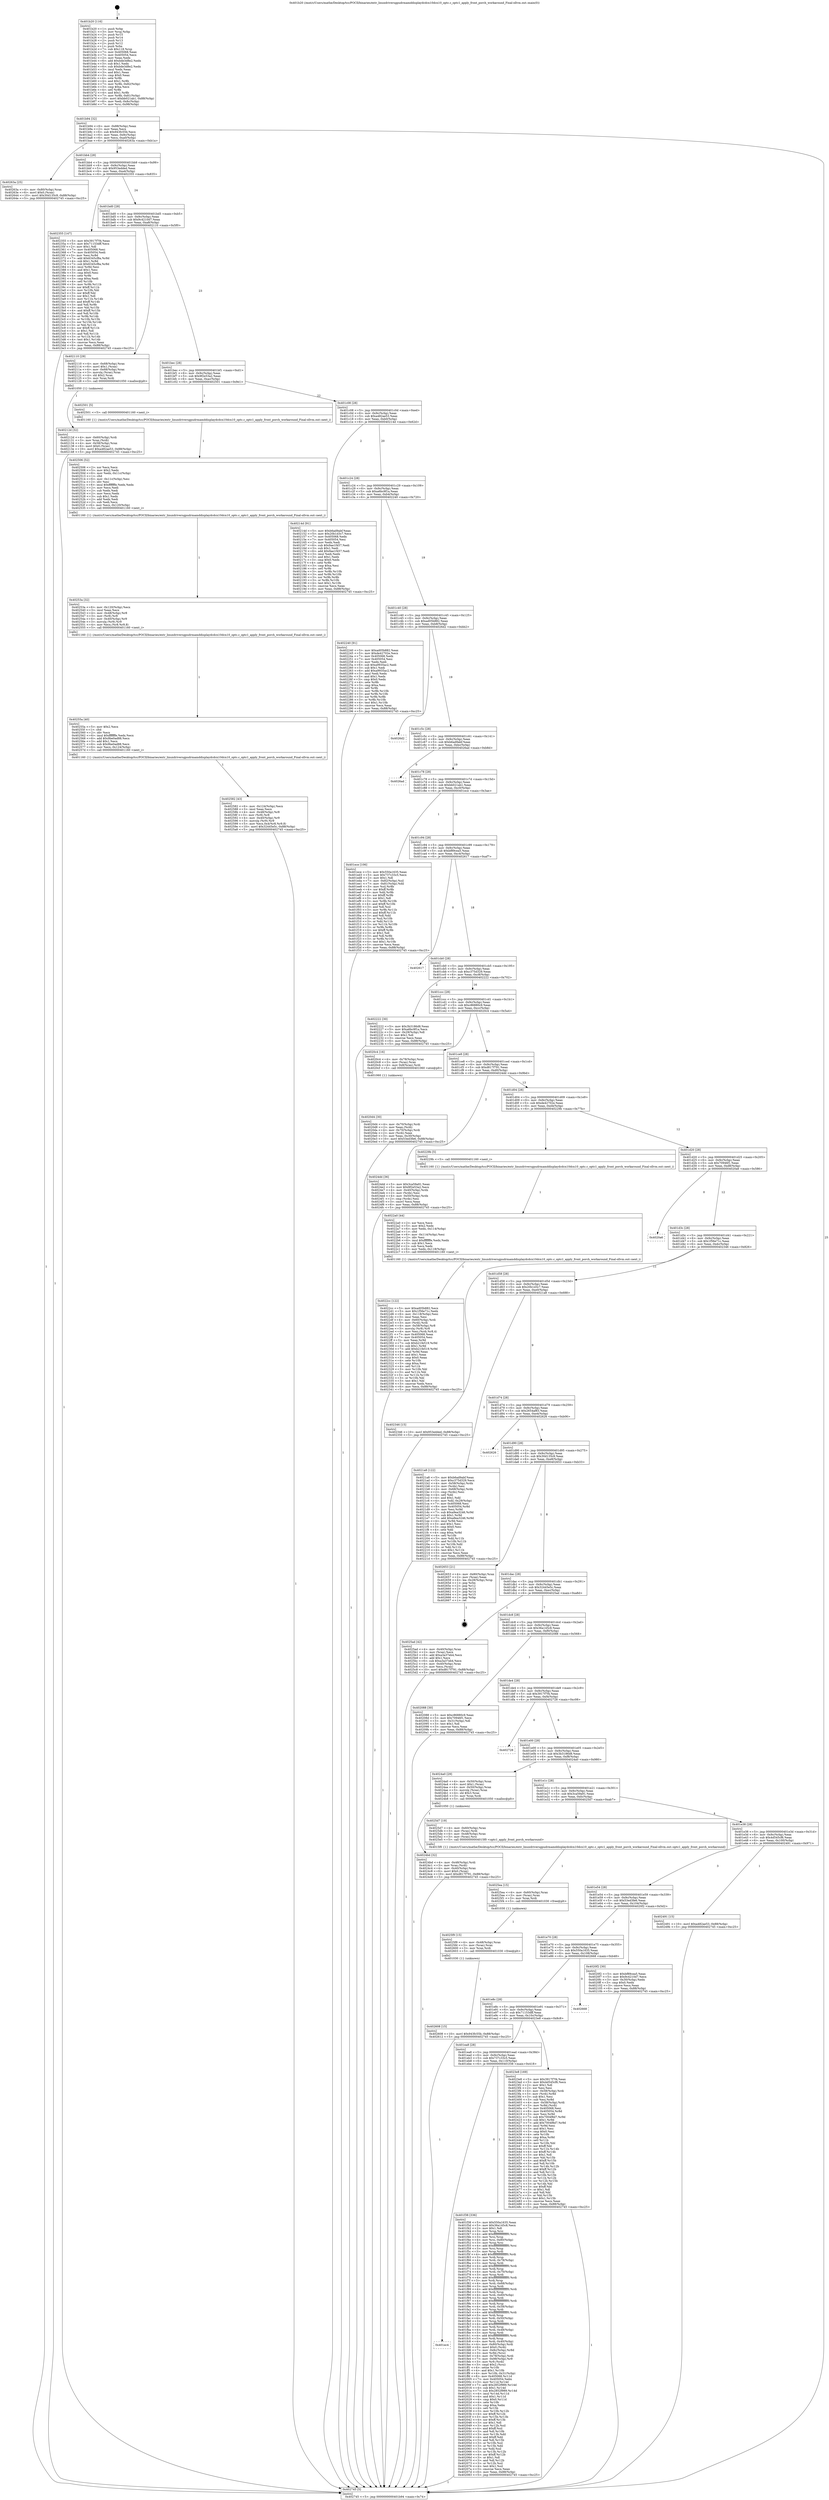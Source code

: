 digraph "0x401b20" {
  label = "0x401b20 (/mnt/c/Users/mathe/Desktop/tcc/POCII/binaries/extr_linuxdriversgpudrmamddisplaydcdcn10dcn10_optc.c_optc1_apply_front_porch_workaround_Final-ollvm.out::main(0))"
  labelloc = "t"
  node[shape=record]

  Entry [label="",width=0.3,height=0.3,shape=circle,fillcolor=black,style=filled]
  "0x401b94" [label="{
     0x401b94 [32]\l
     | [instrs]\l
     &nbsp;&nbsp;0x401b94 \<+6\>: mov -0x88(%rbp),%eax\l
     &nbsp;&nbsp;0x401b9a \<+2\>: mov %eax,%ecx\l
     &nbsp;&nbsp;0x401b9c \<+6\>: sub $0x943fc55b,%ecx\l
     &nbsp;&nbsp;0x401ba2 \<+6\>: mov %eax,-0x9c(%rbp)\l
     &nbsp;&nbsp;0x401ba8 \<+6\>: mov %ecx,-0xa0(%rbp)\l
     &nbsp;&nbsp;0x401bae \<+6\>: je 000000000040263a \<main+0xb1a\>\l
  }"]
  "0x40263a" [label="{
     0x40263a [25]\l
     | [instrs]\l
     &nbsp;&nbsp;0x40263a \<+4\>: mov -0x80(%rbp),%rax\l
     &nbsp;&nbsp;0x40263e \<+6\>: movl $0x0,(%rax)\l
     &nbsp;&nbsp;0x402644 \<+10\>: movl $0x30d135c9,-0x88(%rbp)\l
     &nbsp;&nbsp;0x40264e \<+5\>: jmp 0000000000402745 \<main+0xc25\>\l
  }"]
  "0x401bb4" [label="{
     0x401bb4 [28]\l
     | [instrs]\l
     &nbsp;&nbsp;0x401bb4 \<+5\>: jmp 0000000000401bb9 \<main+0x99\>\l
     &nbsp;&nbsp;0x401bb9 \<+6\>: mov -0x9c(%rbp),%eax\l
     &nbsp;&nbsp;0x401bbf \<+5\>: sub $0x953edded,%eax\l
     &nbsp;&nbsp;0x401bc4 \<+6\>: mov %eax,-0xa4(%rbp)\l
     &nbsp;&nbsp;0x401bca \<+6\>: je 0000000000402355 \<main+0x835\>\l
  }"]
  Exit [label="",width=0.3,height=0.3,shape=circle,fillcolor=black,style=filled,peripheries=2]
  "0x402355" [label="{
     0x402355 [147]\l
     | [instrs]\l
     &nbsp;&nbsp;0x402355 \<+5\>: mov $0x3917f7f4,%eax\l
     &nbsp;&nbsp;0x40235a \<+5\>: mov $0x71153dff,%ecx\l
     &nbsp;&nbsp;0x40235f \<+2\>: mov $0x1,%dl\l
     &nbsp;&nbsp;0x402361 \<+7\>: mov 0x405068,%esi\l
     &nbsp;&nbsp;0x402368 \<+7\>: mov 0x405054,%edi\l
     &nbsp;&nbsp;0x40236f \<+3\>: mov %esi,%r8d\l
     &nbsp;&nbsp;0x402372 \<+7\>: add $0x6345cf8a,%r8d\l
     &nbsp;&nbsp;0x402379 \<+4\>: sub $0x1,%r8d\l
     &nbsp;&nbsp;0x40237d \<+7\>: sub $0x6345cf8a,%r8d\l
     &nbsp;&nbsp;0x402384 \<+4\>: imul %r8d,%esi\l
     &nbsp;&nbsp;0x402388 \<+3\>: and $0x1,%esi\l
     &nbsp;&nbsp;0x40238b \<+3\>: cmp $0x0,%esi\l
     &nbsp;&nbsp;0x40238e \<+4\>: sete %r9b\l
     &nbsp;&nbsp;0x402392 \<+3\>: cmp $0xa,%edi\l
     &nbsp;&nbsp;0x402395 \<+4\>: setl %r10b\l
     &nbsp;&nbsp;0x402399 \<+3\>: mov %r9b,%r11b\l
     &nbsp;&nbsp;0x40239c \<+4\>: xor $0xff,%r11b\l
     &nbsp;&nbsp;0x4023a0 \<+3\>: mov %r10b,%bl\l
     &nbsp;&nbsp;0x4023a3 \<+3\>: xor $0xff,%bl\l
     &nbsp;&nbsp;0x4023a6 \<+3\>: xor $0x1,%dl\l
     &nbsp;&nbsp;0x4023a9 \<+3\>: mov %r11b,%r14b\l
     &nbsp;&nbsp;0x4023ac \<+4\>: and $0xff,%r14b\l
     &nbsp;&nbsp;0x4023b0 \<+3\>: and %dl,%r9b\l
     &nbsp;&nbsp;0x4023b3 \<+3\>: mov %bl,%r15b\l
     &nbsp;&nbsp;0x4023b6 \<+4\>: and $0xff,%r15b\l
     &nbsp;&nbsp;0x4023ba \<+3\>: and %dl,%r10b\l
     &nbsp;&nbsp;0x4023bd \<+3\>: or %r9b,%r14b\l
     &nbsp;&nbsp;0x4023c0 \<+3\>: or %r10b,%r15b\l
     &nbsp;&nbsp;0x4023c3 \<+3\>: xor %r15b,%r14b\l
     &nbsp;&nbsp;0x4023c6 \<+3\>: or %bl,%r11b\l
     &nbsp;&nbsp;0x4023c9 \<+4\>: xor $0xff,%r11b\l
     &nbsp;&nbsp;0x4023cd \<+3\>: or $0x1,%dl\l
     &nbsp;&nbsp;0x4023d0 \<+3\>: and %dl,%r11b\l
     &nbsp;&nbsp;0x4023d3 \<+3\>: or %r11b,%r14b\l
     &nbsp;&nbsp;0x4023d6 \<+4\>: test $0x1,%r14b\l
     &nbsp;&nbsp;0x4023da \<+3\>: cmovne %ecx,%eax\l
     &nbsp;&nbsp;0x4023dd \<+6\>: mov %eax,-0x88(%rbp)\l
     &nbsp;&nbsp;0x4023e3 \<+5\>: jmp 0000000000402745 \<main+0xc25\>\l
  }"]
  "0x401bd0" [label="{
     0x401bd0 [28]\l
     | [instrs]\l
     &nbsp;&nbsp;0x401bd0 \<+5\>: jmp 0000000000401bd5 \<main+0xb5\>\l
     &nbsp;&nbsp;0x401bd5 \<+6\>: mov -0x9c(%rbp),%eax\l
     &nbsp;&nbsp;0x401bdb \<+5\>: sub $0x9c4210d7,%eax\l
     &nbsp;&nbsp;0x401be0 \<+6\>: mov %eax,-0xa8(%rbp)\l
     &nbsp;&nbsp;0x401be6 \<+6\>: je 0000000000402110 \<main+0x5f0\>\l
  }"]
  "0x402608" [label="{
     0x402608 [15]\l
     | [instrs]\l
     &nbsp;&nbsp;0x402608 \<+10\>: movl $0x943fc55b,-0x88(%rbp)\l
     &nbsp;&nbsp;0x402612 \<+5\>: jmp 0000000000402745 \<main+0xc25\>\l
  }"]
  "0x402110" [label="{
     0x402110 [29]\l
     | [instrs]\l
     &nbsp;&nbsp;0x402110 \<+4\>: mov -0x68(%rbp),%rax\l
     &nbsp;&nbsp;0x402114 \<+6\>: movl $0x1,(%rax)\l
     &nbsp;&nbsp;0x40211a \<+4\>: mov -0x68(%rbp),%rax\l
     &nbsp;&nbsp;0x40211e \<+3\>: movslq (%rax),%rax\l
     &nbsp;&nbsp;0x402121 \<+4\>: shl $0x2,%rax\l
     &nbsp;&nbsp;0x402125 \<+3\>: mov %rax,%rdi\l
     &nbsp;&nbsp;0x402128 \<+5\>: call 0000000000401050 \<malloc@plt\>\l
     | [calls]\l
     &nbsp;&nbsp;0x401050 \{1\} (unknown)\l
  }"]
  "0x401bec" [label="{
     0x401bec [28]\l
     | [instrs]\l
     &nbsp;&nbsp;0x401bec \<+5\>: jmp 0000000000401bf1 \<main+0xd1\>\l
     &nbsp;&nbsp;0x401bf1 \<+6\>: mov -0x9c(%rbp),%eax\l
     &nbsp;&nbsp;0x401bf7 \<+5\>: sub $0x9f2e53a2,%eax\l
     &nbsp;&nbsp;0x401bfc \<+6\>: mov %eax,-0xac(%rbp)\l
     &nbsp;&nbsp;0x401c02 \<+6\>: je 0000000000402501 \<main+0x9e1\>\l
  }"]
  "0x4025f9" [label="{
     0x4025f9 [15]\l
     | [instrs]\l
     &nbsp;&nbsp;0x4025f9 \<+4\>: mov -0x48(%rbp),%rax\l
     &nbsp;&nbsp;0x4025fd \<+3\>: mov (%rax),%rax\l
     &nbsp;&nbsp;0x402600 \<+3\>: mov %rax,%rdi\l
     &nbsp;&nbsp;0x402603 \<+5\>: call 0000000000401030 \<free@plt\>\l
     | [calls]\l
     &nbsp;&nbsp;0x401030 \{1\} (unknown)\l
  }"]
  "0x402501" [label="{
     0x402501 [5]\l
     | [instrs]\l
     &nbsp;&nbsp;0x402501 \<+5\>: call 0000000000401160 \<next_i\>\l
     | [calls]\l
     &nbsp;&nbsp;0x401160 \{1\} (/mnt/c/Users/mathe/Desktop/tcc/POCII/binaries/extr_linuxdriversgpudrmamddisplaydcdcn10dcn10_optc.c_optc1_apply_front_porch_workaround_Final-ollvm.out::next_i)\l
  }"]
  "0x401c08" [label="{
     0x401c08 [28]\l
     | [instrs]\l
     &nbsp;&nbsp;0x401c08 \<+5\>: jmp 0000000000401c0d \<main+0xed\>\l
     &nbsp;&nbsp;0x401c0d \<+6\>: mov -0x9c(%rbp),%eax\l
     &nbsp;&nbsp;0x401c13 \<+5\>: sub $0xa482ae53,%eax\l
     &nbsp;&nbsp;0x401c18 \<+6\>: mov %eax,-0xb0(%rbp)\l
     &nbsp;&nbsp;0x401c1e \<+6\>: je 000000000040214d \<main+0x62d\>\l
  }"]
  "0x4025ea" [label="{
     0x4025ea [15]\l
     | [instrs]\l
     &nbsp;&nbsp;0x4025ea \<+4\>: mov -0x60(%rbp),%rax\l
     &nbsp;&nbsp;0x4025ee \<+3\>: mov (%rax),%rax\l
     &nbsp;&nbsp;0x4025f1 \<+3\>: mov %rax,%rdi\l
     &nbsp;&nbsp;0x4025f4 \<+5\>: call 0000000000401030 \<free@plt\>\l
     | [calls]\l
     &nbsp;&nbsp;0x401030 \{1\} (unknown)\l
  }"]
  "0x40214d" [label="{
     0x40214d [91]\l
     | [instrs]\l
     &nbsp;&nbsp;0x40214d \<+5\>: mov $0xb6ad9abf,%eax\l
     &nbsp;&nbsp;0x402152 \<+5\>: mov $0x20b1d3c7,%ecx\l
     &nbsp;&nbsp;0x402157 \<+7\>: mov 0x405068,%edx\l
     &nbsp;&nbsp;0x40215e \<+7\>: mov 0x405054,%esi\l
     &nbsp;&nbsp;0x402165 \<+2\>: mov %edx,%edi\l
     &nbsp;&nbsp;0x402167 \<+6\>: sub $0x9ae1f457,%edi\l
     &nbsp;&nbsp;0x40216d \<+3\>: sub $0x1,%edi\l
     &nbsp;&nbsp;0x402170 \<+6\>: add $0x9ae1f457,%edi\l
     &nbsp;&nbsp;0x402176 \<+3\>: imul %edi,%edx\l
     &nbsp;&nbsp;0x402179 \<+3\>: and $0x1,%edx\l
     &nbsp;&nbsp;0x40217c \<+3\>: cmp $0x0,%edx\l
     &nbsp;&nbsp;0x40217f \<+4\>: sete %r8b\l
     &nbsp;&nbsp;0x402183 \<+3\>: cmp $0xa,%esi\l
     &nbsp;&nbsp;0x402186 \<+4\>: setl %r9b\l
     &nbsp;&nbsp;0x40218a \<+3\>: mov %r8b,%r10b\l
     &nbsp;&nbsp;0x40218d \<+3\>: and %r9b,%r10b\l
     &nbsp;&nbsp;0x402190 \<+3\>: xor %r9b,%r8b\l
     &nbsp;&nbsp;0x402193 \<+3\>: or %r8b,%r10b\l
     &nbsp;&nbsp;0x402196 \<+4\>: test $0x1,%r10b\l
     &nbsp;&nbsp;0x40219a \<+3\>: cmovne %ecx,%eax\l
     &nbsp;&nbsp;0x40219d \<+6\>: mov %eax,-0x88(%rbp)\l
     &nbsp;&nbsp;0x4021a3 \<+5\>: jmp 0000000000402745 \<main+0xc25\>\l
  }"]
  "0x401c24" [label="{
     0x401c24 [28]\l
     | [instrs]\l
     &nbsp;&nbsp;0x401c24 \<+5\>: jmp 0000000000401c29 \<main+0x109\>\l
     &nbsp;&nbsp;0x401c29 \<+6\>: mov -0x9c(%rbp),%eax\l
     &nbsp;&nbsp;0x401c2f \<+5\>: sub $0xa6bc9f1a,%eax\l
     &nbsp;&nbsp;0x401c34 \<+6\>: mov %eax,-0xb4(%rbp)\l
     &nbsp;&nbsp;0x401c3a \<+6\>: je 0000000000402240 \<main+0x720\>\l
  }"]
  "0x402582" [label="{
     0x402582 [43]\l
     | [instrs]\l
     &nbsp;&nbsp;0x402582 \<+6\>: mov -0x124(%rbp),%ecx\l
     &nbsp;&nbsp;0x402588 \<+3\>: imul %eax,%ecx\l
     &nbsp;&nbsp;0x40258b \<+4\>: mov -0x48(%rbp),%r8\l
     &nbsp;&nbsp;0x40258f \<+3\>: mov (%r8),%r8\l
     &nbsp;&nbsp;0x402592 \<+4\>: mov -0x40(%rbp),%r9\l
     &nbsp;&nbsp;0x402596 \<+3\>: movslq (%r9),%r9\l
     &nbsp;&nbsp;0x402599 \<+5\>: mov %ecx,0x4(%r8,%r9,8)\l
     &nbsp;&nbsp;0x40259e \<+10\>: movl $0x32445e5c,-0x88(%rbp)\l
     &nbsp;&nbsp;0x4025a8 \<+5\>: jmp 0000000000402745 \<main+0xc25\>\l
  }"]
  "0x402240" [label="{
     0x402240 [91]\l
     | [instrs]\l
     &nbsp;&nbsp;0x402240 \<+5\>: mov $0xad05b882,%eax\l
     &nbsp;&nbsp;0x402245 \<+5\>: mov $0xde42702e,%ecx\l
     &nbsp;&nbsp;0x40224a \<+7\>: mov 0x405068,%edx\l
     &nbsp;&nbsp;0x402251 \<+7\>: mov 0x405054,%esi\l
     &nbsp;&nbsp;0x402258 \<+2\>: mov %edx,%edi\l
     &nbsp;&nbsp;0x40225a \<+6\>: sub $0xa9935ac2,%edi\l
     &nbsp;&nbsp;0x402260 \<+3\>: sub $0x1,%edi\l
     &nbsp;&nbsp;0x402263 \<+6\>: add $0xa9935ac2,%edi\l
     &nbsp;&nbsp;0x402269 \<+3\>: imul %edi,%edx\l
     &nbsp;&nbsp;0x40226c \<+3\>: and $0x1,%edx\l
     &nbsp;&nbsp;0x40226f \<+3\>: cmp $0x0,%edx\l
     &nbsp;&nbsp;0x402272 \<+4\>: sete %r8b\l
     &nbsp;&nbsp;0x402276 \<+3\>: cmp $0xa,%esi\l
     &nbsp;&nbsp;0x402279 \<+4\>: setl %r9b\l
     &nbsp;&nbsp;0x40227d \<+3\>: mov %r8b,%r10b\l
     &nbsp;&nbsp;0x402280 \<+3\>: and %r9b,%r10b\l
     &nbsp;&nbsp;0x402283 \<+3\>: xor %r9b,%r8b\l
     &nbsp;&nbsp;0x402286 \<+3\>: or %r8b,%r10b\l
     &nbsp;&nbsp;0x402289 \<+4\>: test $0x1,%r10b\l
     &nbsp;&nbsp;0x40228d \<+3\>: cmovne %ecx,%eax\l
     &nbsp;&nbsp;0x402290 \<+6\>: mov %eax,-0x88(%rbp)\l
     &nbsp;&nbsp;0x402296 \<+5\>: jmp 0000000000402745 \<main+0xc25\>\l
  }"]
  "0x401c40" [label="{
     0x401c40 [28]\l
     | [instrs]\l
     &nbsp;&nbsp;0x401c40 \<+5\>: jmp 0000000000401c45 \<main+0x125\>\l
     &nbsp;&nbsp;0x401c45 \<+6\>: mov -0x9c(%rbp),%eax\l
     &nbsp;&nbsp;0x401c4b \<+5\>: sub $0xad05b882,%eax\l
     &nbsp;&nbsp;0x401c50 \<+6\>: mov %eax,-0xb8(%rbp)\l
     &nbsp;&nbsp;0x401c56 \<+6\>: je 00000000004026d2 \<main+0xbb2\>\l
  }"]
  "0x40255a" [label="{
     0x40255a [40]\l
     | [instrs]\l
     &nbsp;&nbsp;0x40255a \<+5\>: mov $0x2,%ecx\l
     &nbsp;&nbsp;0x40255f \<+1\>: cltd\l
     &nbsp;&nbsp;0x402560 \<+2\>: idiv %ecx\l
     &nbsp;&nbsp;0x402562 \<+6\>: imul $0xfffffffe,%edx,%ecx\l
     &nbsp;&nbsp;0x402568 \<+6\>: add $0x9be0ad88,%ecx\l
     &nbsp;&nbsp;0x40256e \<+3\>: add $0x1,%ecx\l
     &nbsp;&nbsp;0x402571 \<+6\>: sub $0x9be0ad88,%ecx\l
     &nbsp;&nbsp;0x402577 \<+6\>: mov %ecx,-0x124(%rbp)\l
     &nbsp;&nbsp;0x40257d \<+5\>: call 0000000000401160 \<next_i\>\l
     | [calls]\l
     &nbsp;&nbsp;0x401160 \{1\} (/mnt/c/Users/mathe/Desktop/tcc/POCII/binaries/extr_linuxdriversgpudrmamddisplaydcdcn10dcn10_optc.c_optc1_apply_front_porch_workaround_Final-ollvm.out::next_i)\l
  }"]
  "0x4026d2" [label="{
     0x4026d2\l
  }", style=dashed]
  "0x401c5c" [label="{
     0x401c5c [28]\l
     | [instrs]\l
     &nbsp;&nbsp;0x401c5c \<+5\>: jmp 0000000000401c61 \<main+0x141\>\l
     &nbsp;&nbsp;0x401c61 \<+6\>: mov -0x9c(%rbp),%eax\l
     &nbsp;&nbsp;0x401c67 \<+5\>: sub $0xb6ad9abf,%eax\l
     &nbsp;&nbsp;0x401c6c \<+6\>: mov %eax,-0xbc(%rbp)\l
     &nbsp;&nbsp;0x401c72 \<+6\>: je 00000000004026ad \<main+0xb8d\>\l
  }"]
  "0x40253a" [label="{
     0x40253a [32]\l
     | [instrs]\l
     &nbsp;&nbsp;0x40253a \<+6\>: mov -0x120(%rbp),%ecx\l
     &nbsp;&nbsp;0x402540 \<+3\>: imul %eax,%ecx\l
     &nbsp;&nbsp;0x402543 \<+4\>: mov -0x48(%rbp),%r8\l
     &nbsp;&nbsp;0x402547 \<+3\>: mov (%r8),%r8\l
     &nbsp;&nbsp;0x40254a \<+4\>: mov -0x40(%rbp),%r9\l
     &nbsp;&nbsp;0x40254e \<+3\>: movslq (%r9),%r9\l
     &nbsp;&nbsp;0x402551 \<+4\>: mov %ecx,(%r8,%r9,8)\l
     &nbsp;&nbsp;0x402555 \<+5\>: call 0000000000401160 \<next_i\>\l
     | [calls]\l
     &nbsp;&nbsp;0x401160 \{1\} (/mnt/c/Users/mathe/Desktop/tcc/POCII/binaries/extr_linuxdriversgpudrmamddisplaydcdcn10dcn10_optc.c_optc1_apply_front_porch_workaround_Final-ollvm.out::next_i)\l
  }"]
  "0x4026ad" [label="{
     0x4026ad\l
  }", style=dashed]
  "0x401c78" [label="{
     0x401c78 [28]\l
     | [instrs]\l
     &nbsp;&nbsp;0x401c78 \<+5\>: jmp 0000000000401c7d \<main+0x15d\>\l
     &nbsp;&nbsp;0x401c7d \<+6\>: mov -0x9c(%rbp),%eax\l
     &nbsp;&nbsp;0x401c83 \<+5\>: sub $0xbb021ab1,%eax\l
     &nbsp;&nbsp;0x401c88 \<+6\>: mov %eax,-0xc0(%rbp)\l
     &nbsp;&nbsp;0x401c8e \<+6\>: je 0000000000401ece \<main+0x3ae\>\l
  }"]
  "0x402506" [label="{
     0x402506 [52]\l
     | [instrs]\l
     &nbsp;&nbsp;0x402506 \<+2\>: xor %ecx,%ecx\l
     &nbsp;&nbsp;0x402508 \<+5\>: mov $0x2,%edx\l
     &nbsp;&nbsp;0x40250d \<+6\>: mov %edx,-0x11c(%rbp)\l
     &nbsp;&nbsp;0x402513 \<+1\>: cltd\l
     &nbsp;&nbsp;0x402514 \<+6\>: mov -0x11c(%rbp),%esi\l
     &nbsp;&nbsp;0x40251a \<+2\>: idiv %esi\l
     &nbsp;&nbsp;0x40251c \<+6\>: imul $0xfffffffe,%edx,%edx\l
     &nbsp;&nbsp;0x402522 \<+2\>: mov %ecx,%edi\l
     &nbsp;&nbsp;0x402524 \<+2\>: sub %edx,%edi\l
     &nbsp;&nbsp;0x402526 \<+2\>: mov %ecx,%edx\l
     &nbsp;&nbsp;0x402528 \<+3\>: sub $0x1,%edx\l
     &nbsp;&nbsp;0x40252b \<+2\>: add %edx,%edi\l
     &nbsp;&nbsp;0x40252d \<+2\>: sub %edi,%ecx\l
     &nbsp;&nbsp;0x40252f \<+6\>: mov %ecx,-0x120(%rbp)\l
     &nbsp;&nbsp;0x402535 \<+5\>: call 0000000000401160 \<next_i\>\l
     | [calls]\l
     &nbsp;&nbsp;0x401160 \{1\} (/mnt/c/Users/mathe/Desktop/tcc/POCII/binaries/extr_linuxdriversgpudrmamddisplaydcdcn10dcn10_optc.c_optc1_apply_front_porch_workaround_Final-ollvm.out::next_i)\l
  }"]
  "0x401ece" [label="{
     0x401ece [106]\l
     | [instrs]\l
     &nbsp;&nbsp;0x401ece \<+5\>: mov $0x550a1635,%eax\l
     &nbsp;&nbsp;0x401ed3 \<+5\>: mov $0x737c33c5,%ecx\l
     &nbsp;&nbsp;0x401ed8 \<+2\>: mov $0x1,%dl\l
     &nbsp;&nbsp;0x401eda \<+7\>: mov -0x82(%rbp),%sil\l
     &nbsp;&nbsp;0x401ee1 \<+7\>: mov -0x81(%rbp),%dil\l
     &nbsp;&nbsp;0x401ee8 \<+3\>: mov %sil,%r8b\l
     &nbsp;&nbsp;0x401eeb \<+4\>: xor $0xff,%r8b\l
     &nbsp;&nbsp;0x401eef \<+3\>: mov %dil,%r9b\l
     &nbsp;&nbsp;0x401ef2 \<+4\>: xor $0xff,%r9b\l
     &nbsp;&nbsp;0x401ef6 \<+3\>: xor $0x1,%dl\l
     &nbsp;&nbsp;0x401ef9 \<+3\>: mov %r8b,%r10b\l
     &nbsp;&nbsp;0x401efc \<+4\>: and $0xff,%r10b\l
     &nbsp;&nbsp;0x401f00 \<+3\>: and %dl,%sil\l
     &nbsp;&nbsp;0x401f03 \<+3\>: mov %r9b,%r11b\l
     &nbsp;&nbsp;0x401f06 \<+4\>: and $0xff,%r11b\l
     &nbsp;&nbsp;0x401f0a \<+3\>: and %dl,%dil\l
     &nbsp;&nbsp;0x401f0d \<+3\>: or %sil,%r10b\l
     &nbsp;&nbsp;0x401f10 \<+3\>: or %dil,%r11b\l
     &nbsp;&nbsp;0x401f13 \<+3\>: xor %r11b,%r10b\l
     &nbsp;&nbsp;0x401f16 \<+3\>: or %r9b,%r8b\l
     &nbsp;&nbsp;0x401f19 \<+4\>: xor $0xff,%r8b\l
     &nbsp;&nbsp;0x401f1d \<+3\>: or $0x1,%dl\l
     &nbsp;&nbsp;0x401f20 \<+3\>: and %dl,%r8b\l
     &nbsp;&nbsp;0x401f23 \<+3\>: or %r8b,%r10b\l
     &nbsp;&nbsp;0x401f26 \<+4\>: test $0x1,%r10b\l
     &nbsp;&nbsp;0x401f2a \<+3\>: cmovne %ecx,%eax\l
     &nbsp;&nbsp;0x401f2d \<+6\>: mov %eax,-0x88(%rbp)\l
     &nbsp;&nbsp;0x401f33 \<+5\>: jmp 0000000000402745 \<main+0xc25\>\l
  }"]
  "0x401c94" [label="{
     0x401c94 [28]\l
     | [instrs]\l
     &nbsp;&nbsp;0x401c94 \<+5\>: jmp 0000000000401c99 \<main+0x179\>\l
     &nbsp;&nbsp;0x401c99 \<+6\>: mov -0x9c(%rbp),%eax\l
     &nbsp;&nbsp;0x401c9f \<+5\>: sub $0xbf89cea5,%eax\l
     &nbsp;&nbsp;0x401ca4 \<+6\>: mov %eax,-0xc4(%rbp)\l
     &nbsp;&nbsp;0x401caa \<+6\>: je 0000000000402617 \<main+0xaf7\>\l
  }"]
  "0x402745" [label="{
     0x402745 [5]\l
     | [instrs]\l
     &nbsp;&nbsp;0x402745 \<+5\>: jmp 0000000000401b94 \<main+0x74\>\l
  }"]
  "0x401b20" [label="{
     0x401b20 [116]\l
     | [instrs]\l
     &nbsp;&nbsp;0x401b20 \<+1\>: push %rbp\l
     &nbsp;&nbsp;0x401b21 \<+3\>: mov %rsp,%rbp\l
     &nbsp;&nbsp;0x401b24 \<+2\>: push %r15\l
     &nbsp;&nbsp;0x401b26 \<+2\>: push %r14\l
     &nbsp;&nbsp;0x401b28 \<+2\>: push %r13\l
     &nbsp;&nbsp;0x401b2a \<+2\>: push %r12\l
     &nbsp;&nbsp;0x401b2c \<+1\>: push %rbx\l
     &nbsp;&nbsp;0x401b2d \<+7\>: sub $0x118,%rsp\l
     &nbsp;&nbsp;0x401b34 \<+7\>: mov 0x405068,%eax\l
     &nbsp;&nbsp;0x401b3b \<+7\>: mov 0x405054,%ecx\l
     &nbsp;&nbsp;0x401b42 \<+2\>: mov %eax,%edx\l
     &nbsp;&nbsp;0x401b44 \<+6\>: add $0xbde3d8e2,%edx\l
     &nbsp;&nbsp;0x401b4a \<+3\>: sub $0x1,%edx\l
     &nbsp;&nbsp;0x401b4d \<+6\>: sub $0xbde3d8e2,%edx\l
     &nbsp;&nbsp;0x401b53 \<+3\>: imul %edx,%eax\l
     &nbsp;&nbsp;0x401b56 \<+3\>: and $0x1,%eax\l
     &nbsp;&nbsp;0x401b59 \<+3\>: cmp $0x0,%eax\l
     &nbsp;&nbsp;0x401b5c \<+4\>: sete %r8b\l
     &nbsp;&nbsp;0x401b60 \<+4\>: and $0x1,%r8b\l
     &nbsp;&nbsp;0x401b64 \<+7\>: mov %r8b,-0x82(%rbp)\l
     &nbsp;&nbsp;0x401b6b \<+3\>: cmp $0xa,%ecx\l
     &nbsp;&nbsp;0x401b6e \<+4\>: setl %r8b\l
     &nbsp;&nbsp;0x401b72 \<+4\>: and $0x1,%r8b\l
     &nbsp;&nbsp;0x401b76 \<+7\>: mov %r8b,-0x81(%rbp)\l
     &nbsp;&nbsp;0x401b7d \<+10\>: movl $0xbb021ab1,-0x88(%rbp)\l
     &nbsp;&nbsp;0x401b87 \<+6\>: mov %edi,-0x8c(%rbp)\l
     &nbsp;&nbsp;0x401b8d \<+7\>: mov %rsi,-0x98(%rbp)\l
  }"]
  "0x4024bd" [label="{
     0x4024bd [32]\l
     | [instrs]\l
     &nbsp;&nbsp;0x4024bd \<+4\>: mov -0x48(%rbp),%rdi\l
     &nbsp;&nbsp;0x4024c1 \<+3\>: mov %rax,(%rdi)\l
     &nbsp;&nbsp;0x4024c4 \<+4\>: mov -0x40(%rbp),%rax\l
     &nbsp;&nbsp;0x4024c8 \<+6\>: movl $0x0,(%rax)\l
     &nbsp;&nbsp;0x4024ce \<+10\>: movl $0xd817f791,-0x88(%rbp)\l
     &nbsp;&nbsp;0x4024d8 \<+5\>: jmp 0000000000402745 \<main+0xc25\>\l
  }"]
  "0x402617" [label="{
     0x402617\l
  }", style=dashed]
  "0x401cb0" [label="{
     0x401cb0 [28]\l
     | [instrs]\l
     &nbsp;&nbsp;0x401cb0 \<+5\>: jmp 0000000000401cb5 \<main+0x195\>\l
     &nbsp;&nbsp;0x401cb5 \<+6\>: mov -0x9c(%rbp),%eax\l
     &nbsp;&nbsp;0x401cbb \<+5\>: sub $0xc375d329,%eax\l
     &nbsp;&nbsp;0x401cc0 \<+6\>: mov %eax,-0xc8(%rbp)\l
     &nbsp;&nbsp;0x401cc6 \<+6\>: je 0000000000402222 \<main+0x702\>\l
  }"]
  "0x4022cc" [label="{
     0x4022cc [122]\l
     | [instrs]\l
     &nbsp;&nbsp;0x4022cc \<+5\>: mov $0xad05b882,%ecx\l
     &nbsp;&nbsp;0x4022d1 \<+5\>: mov $0x1f56e71c,%edx\l
     &nbsp;&nbsp;0x4022d6 \<+6\>: mov -0x118(%rbp),%esi\l
     &nbsp;&nbsp;0x4022dc \<+3\>: imul %eax,%esi\l
     &nbsp;&nbsp;0x4022df \<+4\>: mov -0x60(%rbp),%rdi\l
     &nbsp;&nbsp;0x4022e3 \<+3\>: mov (%rdi),%rdi\l
     &nbsp;&nbsp;0x4022e6 \<+4\>: mov -0x58(%rbp),%r8\l
     &nbsp;&nbsp;0x4022ea \<+3\>: movslq (%r8),%r8\l
     &nbsp;&nbsp;0x4022ed \<+4\>: mov %esi,(%rdi,%r8,4)\l
     &nbsp;&nbsp;0x4022f1 \<+7\>: mov 0x405068,%eax\l
     &nbsp;&nbsp;0x4022f8 \<+7\>: mov 0x405054,%esi\l
     &nbsp;&nbsp;0x4022ff \<+3\>: mov %eax,%r9d\l
     &nbsp;&nbsp;0x402302 \<+7\>: sub $0xb21fe519,%r9d\l
     &nbsp;&nbsp;0x402309 \<+4\>: sub $0x1,%r9d\l
     &nbsp;&nbsp;0x40230d \<+7\>: add $0xb21fe519,%r9d\l
     &nbsp;&nbsp;0x402314 \<+4\>: imul %r9d,%eax\l
     &nbsp;&nbsp;0x402318 \<+3\>: and $0x1,%eax\l
     &nbsp;&nbsp;0x40231b \<+3\>: cmp $0x0,%eax\l
     &nbsp;&nbsp;0x40231e \<+4\>: sete %r10b\l
     &nbsp;&nbsp;0x402322 \<+3\>: cmp $0xa,%esi\l
     &nbsp;&nbsp;0x402325 \<+4\>: setl %r11b\l
     &nbsp;&nbsp;0x402329 \<+3\>: mov %r10b,%bl\l
     &nbsp;&nbsp;0x40232c \<+3\>: and %r11b,%bl\l
     &nbsp;&nbsp;0x40232f \<+3\>: xor %r11b,%r10b\l
     &nbsp;&nbsp;0x402332 \<+3\>: or %r10b,%bl\l
     &nbsp;&nbsp;0x402335 \<+3\>: test $0x1,%bl\l
     &nbsp;&nbsp;0x402338 \<+3\>: cmovne %edx,%ecx\l
     &nbsp;&nbsp;0x40233b \<+6\>: mov %ecx,-0x88(%rbp)\l
     &nbsp;&nbsp;0x402341 \<+5\>: jmp 0000000000402745 \<main+0xc25\>\l
  }"]
  "0x402222" [label="{
     0x402222 [30]\l
     | [instrs]\l
     &nbsp;&nbsp;0x402222 \<+5\>: mov $0x3b3186d8,%eax\l
     &nbsp;&nbsp;0x402227 \<+5\>: mov $0xa6bc9f1a,%ecx\l
     &nbsp;&nbsp;0x40222c \<+3\>: mov -0x29(%rbp),%dl\l
     &nbsp;&nbsp;0x40222f \<+3\>: test $0x1,%dl\l
     &nbsp;&nbsp;0x402232 \<+3\>: cmovne %ecx,%eax\l
     &nbsp;&nbsp;0x402235 \<+6\>: mov %eax,-0x88(%rbp)\l
     &nbsp;&nbsp;0x40223b \<+5\>: jmp 0000000000402745 \<main+0xc25\>\l
  }"]
  "0x401ccc" [label="{
     0x401ccc [28]\l
     | [instrs]\l
     &nbsp;&nbsp;0x401ccc \<+5\>: jmp 0000000000401cd1 \<main+0x1b1\>\l
     &nbsp;&nbsp;0x401cd1 \<+6\>: mov -0x9c(%rbp),%eax\l
     &nbsp;&nbsp;0x401cd7 \<+5\>: sub $0xc86880c9,%eax\l
     &nbsp;&nbsp;0x401cdc \<+6\>: mov %eax,-0xcc(%rbp)\l
     &nbsp;&nbsp;0x401ce2 \<+6\>: je 00000000004020c4 \<main+0x5a4\>\l
  }"]
  "0x4022a0" [label="{
     0x4022a0 [44]\l
     | [instrs]\l
     &nbsp;&nbsp;0x4022a0 \<+2\>: xor %ecx,%ecx\l
     &nbsp;&nbsp;0x4022a2 \<+5\>: mov $0x2,%edx\l
     &nbsp;&nbsp;0x4022a7 \<+6\>: mov %edx,-0x114(%rbp)\l
     &nbsp;&nbsp;0x4022ad \<+1\>: cltd\l
     &nbsp;&nbsp;0x4022ae \<+6\>: mov -0x114(%rbp),%esi\l
     &nbsp;&nbsp;0x4022b4 \<+2\>: idiv %esi\l
     &nbsp;&nbsp;0x4022b6 \<+6\>: imul $0xfffffffe,%edx,%edx\l
     &nbsp;&nbsp;0x4022bc \<+3\>: sub $0x1,%ecx\l
     &nbsp;&nbsp;0x4022bf \<+2\>: sub %ecx,%edx\l
     &nbsp;&nbsp;0x4022c1 \<+6\>: mov %edx,-0x118(%rbp)\l
     &nbsp;&nbsp;0x4022c7 \<+5\>: call 0000000000401160 \<next_i\>\l
     | [calls]\l
     &nbsp;&nbsp;0x401160 \{1\} (/mnt/c/Users/mathe/Desktop/tcc/POCII/binaries/extr_linuxdriversgpudrmamddisplaydcdcn10dcn10_optc.c_optc1_apply_front_porch_workaround_Final-ollvm.out::next_i)\l
  }"]
  "0x4020c4" [label="{
     0x4020c4 [16]\l
     | [instrs]\l
     &nbsp;&nbsp;0x4020c4 \<+4\>: mov -0x78(%rbp),%rax\l
     &nbsp;&nbsp;0x4020c8 \<+3\>: mov (%rax),%rax\l
     &nbsp;&nbsp;0x4020cb \<+4\>: mov 0x8(%rax),%rdi\l
     &nbsp;&nbsp;0x4020cf \<+5\>: call 0000000000401060 \<atoi@plt\>\l
     | [calls]\l
     &nbsp;&nbsp;0x401060 \{1\} (unknown)\l
  }"]
  "0x401ce8" [label="{
     0x401ce8 [28]\l
     | [instrs]\l
     &nbsp;&nbsp;0x401ce8 \<+5\>: jmp 0000000000401ced \<main+0x1cd\>\l
     &nbsp;&nbsp;0x401ced \<+6\>: mov -0x9c(%rbp),%eax\l
     &nbsp;&nbsp;0x401cf3 \<+5\>: sub $0xd817f791,%eax\l
     &nbsp;&nbsp;0x401cf8 \<+6\>: mov %eax,-0xd0(%rbp)\l
     &nbsp;&nbsp;0x401cfe \<+6\>: je 00000000004024dd \<main+0x9bd\>\l
  }"]
  "0x40212d" [label="{
     0x40212d [32]\l
     | [instrs]\l
     &nbsp;&nbsp;0x40212d \<+4\>: mov -0x60(%rbp),%rdi\l
     &nbsp;&nbsp;0x402131 \<+3\>: mov %rax,(%rdi)\l
     &nbsp;&nbsp;0x402134 \<+4\>: mov -0x58(%rbp),%rax\l
     &nbsp;&nbsp;0x402138 \<+6\>: movl $0x0,(%rax)\l
     &nbsp;&nbsp;0x40213e \<+10\>: movl $0xa482ae53,-0x88(%rbp)\l
     &nbsp;&nbsp;0x402148 \<+5\>: jmp 0000000000402745 \<main+0xc25\>\l
  }"]
  "0x4024dd" [label="{
     0x4024dd [36]\l
     | [instrs]\l
     &nbsp;&nbsp;0x4024dd \<+5\>: mov $0x3ca59a91,%eax\l
     &nbsp;&nbsp;0x4024e2 \<+5\>: mov $0x9f2e53a2,%ecx\l
     &nbsp;&nbsp;0x4024e7 \<+4\>: mov -0x40(%rbp),%rdx\l
     &nbsp;&nbsp;0x4024eb \<+2\>: mov (%rdx),%esi\l
     &nbsp;&nbsp;0x4024ed \<+4\>: mov -0x50(%rbp),%rdx\l
     &nbsp;&nbsp;0x4024f1 \<+2\>: cmp (%rdx),%esi\l
     &nbsp;&nbsp;0x4024f3 \<+3\>: cmovl %ecx,%eax\l
     &nbsp;&nbsp;0x4024f6 \<+6\>: mov %eax,-0x88(%rbp)\l
     &nbsp;&nbsp;0x4024fc \<+5\>: jmp 0000000000402745 \<main+0xc25\>\l
  }"]
  "0x401d04" [label="{
     0x401d04 [28]\l
     | [instrs]\l
     &nbsp;&nbsp;0x401d04 \<+5\>: jmp 0000000000401d09 \<main+0x1e9\>\l
     &nbsp;&nbsp;0x401d09 \<+6\>: mov -0x9c(%rbp),%eax\l
     &nbsp;&nbsp;0x401d0f \<+5\>: sub $0xde42702e,%eax\l
     &nbsp;&nbsp;0x401d14 \<+6\>: mov %eax,-0xd4(%rbp)\l
     &nbsp;&nbsp;0x401d1a \<+6\>: je 000000000040229b \<main+0x77b\>\l
  }"]
  "0x4020d4" [label="{
     0x4020d4 [30]\l
     | [instrs]\l
     &nbsp;&nbsp;0x4020d4 \<+4\>: mov -0x70(%rbp),%rdi\l
     &nbsp;&nbsp;0x4020d8 \<+2\>: mov %eax,(%rdi)\l
     &nbsp;&nbsp;0x4020da \<+4\>: mov -0x70(%rbp),%rdi\l
     &nbsp;&nbsp;0x4020de \<+2\>: mov (%rdi),%eax\l
     &nbsp;&nbsp;0x4020e0 \<+3\>: mov %eax,-0x30(%rbp)\l
     &nbsp;&nbsp;0x4020e3 \<+10\>: movl $0x53ed3fe6,-0x88(%rbp)\l
     &nbsp;&nbsp;0x4020ed \<+5\>: jmp 0000000000402745 \<main+0xc25\>\l
  }"]
  "0x40229b" [label="{
     0x40229b [5]\l
     | [instrs]\l
     &nbsp;&nbsp;0x40229b \<+5\>: call 0000000000401160 \<next_i\>\l
     | [calls]\l
     &nbsp;&nbsp;0x401160 \{1\} (/mnt/c/Users/mathe/Desktop/tcc/POCII/binaries/extr_linuxdriversgpudrmamddisplaydcdcn10dcn10_optc.c_optc1_apply_front_porch_workaround_Final-ollvm.out::next_i)\l
  }"]
  "0x401d20" [label="{
     0x401d20 [28]\l
     | [instrs]\l
     &nbsp;&nbsp;0x401d20 \<+5\>: jmp 0000000000401d25 \<main+0x205\>\l
     &nbsp;&nbsp;0x401d25 \<+6\>: mov -0x9c(%rbp),%eax\l
     &nbsp;&nbsp;0x401d2b \<+5\>: sub $0x70946f1,%eax\l
     &nbsp;&nbsp;0x401d30 \<+6\>: mov %eax,-0xd8(%rbp)\l
     &nbsp;&nbsp;0x401d36 \<+6\>: je 00000000004020a6 \<main+0x586\>\l
  }"]
  "0x401ec4" [label="{
     0x401ec4\l
  }", style=dashed]
  "0x4020a6" [label="{
     0x4020a6\l
  }", style=dashed]
  "0x401d3c" [label="{
     0x401d3c [28]\l
     | [instrs]\l
     &nbsp;&nbsp;0x401d3c \<+5\>: jmp 0000000000401d41 \<main+0x221\>\l
     &nbsp;&nbsp;0x401d41 \<+6\>: mov -0x9c(%rbp),%eax\l
     &nbsp;&nbsp;0x401d47 \<+5\>: sub $0x1f56e71c,%eax\l
     &nbsp;&nbsp;0x401d4c \<+6\>: mov %eax,-0xdc(%rbp)\l
     &nbsp;&nbsp;0x401d52 \<+6\>: je 0000000000402346 \<main+0x826\>\l
  }"]
  "0x401f38" [label="{
     0x401f38 [336]\l
     | [instrs]\l
     &nbsp;&nbsp;0x401f38 \<+5\>: mov $0x550a1635,%eax\l
     &nbsp;&nbsp;0x401f3d \<+5\>: mov $0x36a145c8,%ecx\l
     &nbsp;&nbsp;0x401f42 \<+2\>: mov $0x1,%dl\l
     &nbsp;&nbsp;0x401f44 \<+3\>: mov %rsp,%rsi\l
     &nbsp;&nbsp;0x401f47 \<+4\>: add $0xfffffffffffffff0,%rsi\l
     &nbsp;&nbsp;0x401f4b \<+3\>: mov %rsi,%rsp\l
     &nbsp;&nbsp;0x401f4e \<+4\>: mov %rsi,-0x80(%rbp)\l
     &nbsp;&nbsp;0x401f52 \<+3\>: mov %rsp,%rsi\l
     &nbsp;&nbsp;0x401f55 \<+4\>: add $0xfffffffffffffff0,%rsi\l
     &nbsp;&nbsp;0x401f59 \<+3\>: mov %rsi,%rsp\l
     &nbsp;&nbsp;0x401f5c \<+3\>: mov %rsp,%rdi\l
     &nbsp;&nbsp;0x401f5f \<+4\>: add $0xfffffffffffffff0,%rdi\l
     &nbsp;&nbsp;0x401f63 \<+3\>: mov %rdi,%rsp\l
     &nbsp;&nbsp;0x401f66 \<+4\>: mov %rdi,-0x78(%rbp)\l
     &nbsp;&nbsp;0x401f6a \<+3\>: mov %rsp,%rdi\l
     &nbsp;&nbsp;0x401f6d \<+4\>: add $0xfffffffffffffff0,%rdi\l
     &nbsp;&nbsp;0x401f71 \<+3\>: mov %rdi,%rsp\l
     &nbsp;&nbsp;0x401f74 \<+4\>: mov %rdi,-0x70(%rbp)\l
     &nbsp;&nbsp;0x401f78 \<+3\>: mov %rsp,%rdi\l
     &nbsp;&nbsp;0x401f7b \<+4\>: add $0xfffffffffffffff0,%rdi\l
     &nbsp;&nbsp;0x401f7f \<+3\>: mov %rdi,%rsp\l
     &nbsp;&nbsp;0x401f82 \<+4\>: mov %rdi,-0x68(%rbp)\l
     &nbsp;&nbsp;0x401f86 \<+3\>: mov %rsp,%rdi\l
     &nbsp;&nbsp;0x401f89 \<+4\>: add $0xfffffffffffffff0,%rdi\l
     &nbsp;&nbsp;0x401f8d \<+3\>: mov %rdi,%rsp\l
     &nbsp;&nbsp;0x401f90 \<+4\>: mov %rdi,-0x60(%rbp)\l
     &nbsp;&nbsp;0x401f94 \<+3\>: mov %rsp,%rdi\l
     &nbsp;&nbsp;0x401f97 \<+4\>: add $0xfffffffffffffff0,%rdi\l
     &nbsp;&nbsp;0x401f9b \<+3\>: mov %rdi,%rsp\l
     &nbsp;&nbsp;0x401f9e \<+4\>: mov %rdi,-0x58(%rbp)\l
     &nbsp;&nbsp;0x401fa2 \<+3\>: mov %rsp,%rdi\l
     &nbsp;&nbsp;0x401fa5 \<+4\>: add $0xfffffffffffffff0,%rdi\l
     &nbsp;&nbsp;0x401fa9 \<+3\>: mov %rdi,%rsp\l
     &nbsp;&nbsp;0x401fac \<+4\>: mov %rdi,-0x50(%rbp)\l
     &nbsp;&nbsp;0x401fb0 \<+3\>: mov %rsp,%rdi\l
     &nbsp;&nbsp;0x401fb3 \<+4\>: add $0xfffffffffffffff0,%rdi\l
     &nbsp;&nbsp;0x401fb7 \<+3\>: mov %rdi,%rsp\l
     &nbsp;&nbsp;0x401fba \<+4\>: mov %rdi,-0x48(%rbp)\l
     &nbsp;&nbsp;0x401fbe \<+3\>: mov %rsp,%rdi\l
     &nbsp;&nbsp;0x401fc1 \<+4\>: add $0xfffffffffffffff0,%rdi\l
     &nbsp;&nbsp;0x401fc5 \<+3\>: mov %rdi,%rsp\l
     &nbsp;&nbsp;0x401fc8 \<+4\>: mov %rdi,-0x40(%rbp)\l
     &nbsp;&nbsp;0x401fcc \<+4\>: mov -0x80(%rbp),%rdi\l
     &nbsp;&nbsp;0x401fd0 \<+6\>: movl $0x0,(%rdi)\l
     &nbsp;&nbsp;0x401fd6 \<+7\>: mov -0x8c(%rbp),%r8d\l
     &nbsp;&nbsp;0x401fdd \<+3\>: mov %r8d,(%rsi)\l
     &nbsp;&nbsp;0x401fe0 \<+4\>: mov -0x78(%rbp),%rdi\l
     &nbsp;&nbsp;0x401fe4 \<+7\>: mov -0x98(%rbp),%r9\l
     &nbsp;&nbsp;0x401feb \<+3\>: mov %r9,(%rdi)\l
     &nbsp;&nbsp;0x401fee \<+3\>: cmpl $0x2,(%rsi)\l
     &nbsp;&nbsp;0x401ff1 \<+4\>: setne %r10b\l
     &nbsp;&nbsp;0x401ff5 \<+4\>: and $0x1,%r10b\l
     &nbsp;&nbsp;0x401ff9 \<+4\>: mov %r10b,-0x31(%rbp)\l
     &nbsp;&nbsp;0x401ffd \<+8\>: mov 0x405068,%r11d\l
     &nbsp;&nbsp;0x402005 \<+7\>: mov 0x405054,%ebx\l
     &nbsp;&nbsp;0x40200c \<+3\>: mov %r11d,%r14d\l
     &nbsp;&nbsp;0x40200f \<+7\>: add $0x2852f989,%r14d\l
     &nbsp;&nbsp;0x402016 \<+4\>: sub $0x1,%r14d\l
     &nbsp;&nbsp;0x40201a \<+7\>: sub $0x2852f989,%r14d\l
     &nbsp;&nbsp;0x402021 \<+4\>: imul %r14d,%r11d\l
     &nbsp;&nbsp;0x402025 \<+4\>: and $0x1,%r11d\l
     &nbsp;&nbsp;0x402029 \<+4\>: cmp $0x0,%r11d\l
     &nbsp;&nbsp;0x40202d \<+4\>: sete %r10b\l
     &nbsp;&nbsp;0x402031 \<+3\>: cmp $0xa,%ebx\l
     &nbsp;&nbsp;0x402034 \<+4\>: setl %r15b\l
     &nbsp;&nbsp;0x402038 \<+3\>: mov %r10b,%r12b\l
     &nbsp;&nbsp;0x40203b \<+4\>: xor $0xff,%r12b\l
     &nbsp;&nbsp;0x40203f \<+3\>: mov %r15b,%r13b\l
     &nbsp;&nbsp;0x402042 \<+4\>: xor $0xff,%r13b\l
     &nbsp;&nbsp;0x402046 \<+3\>: xor $0x1,%dl\l
     &nbsp;&nbsp;0x402049 \<+3\>: mov %r12b,%sil\l
     &nbsp;&nbsp;0x40204c \<+4\>: and $0xff,%sil\l
     &nbsp;&nbsp;0x402050 \<+3\>: and %dl,%r10b\l
     &nbsp;&nbsp;0x402053 \<+3\>: mov %r13b,%dil\l
     &nbsp;&nbsp;0x402056 \<+4\>: and $0xff,%dil\l
     &nbsp;&nbsp;0x40205a \<+3\>: and %dl,%r15b\l
     &nbsp;&nbsp;0x40205d \<+3\>: or %r10b,%sil\l
     &nbsp;&nbsp;0x402060 \<+3\>: or %r15b,%dil\l
     &nbsp;&nbsp;0x402063 \<+3\>: xor %dil,%sil\l
     &nbsp;&nbsp;0x402066 \<+3\>: or %r13b,%r12b\l
     &nbsp;&nbsp;0x402069 \<+4\>: xor $0xff,%r12b\l
     &nbsp;&nbsp;0x40206d \<+3\>: or $0x1,%dl\l
     &nbsp;&nbsp;0x402070 \<+3\>: and %dl,%r12b\l
     &nbsp;&nbsp;0x402073 \<+3\>: or %r12b,%sil\l
     &nbsp;&nbsp;0x402076 \<+4\>: test $0x1,%sil\l
     &nbsp;&nbsp;0x40207a \<+3\>: cmovne %ecx,%eax\l
     &nbsp;&nbsp;0x40207d \<+6\>: mov %eax,-0x88(%rbp)\l
     &nbsp;&nbsp;0x402083 \<+5\>: jmp 0000000000402745 \<main+0xc25\>\l
  }"]
  "0x402346" [label="{
     0x402346 [15]\l
     | [instrs]\l
     &nbsp;&nbsp;0x402346 \<+10\>: movl $0x953edded,-0x88(%rbp)\l
     &nbsp;&nbsp;0x402350 \<+5\>: jmp 0000000000402745 \<main+0xc25\>\l
  }"]
  "0x401d58" [label="{
     0x401d58 [28]\l
     | [instrs]\l
     &nbsp;&nbsp;0x401d58 \<+5\>: jmp 0000000000401d5d \<main+0x23d\>\l
     &nbsp;&nbsp;0x401d5d \<+6\>: mov -0x9c(%rbp),%eax\l
     &nbsp;&nbsp;0x401d63 \<+5\>: sub $0x20b1d3c7,%eax\l
     &nbsp;&nbsp;0x401d68 \<+6\>: mov %eax,-0xe0(%rbp)\l
     &nbsp;&nbsp;0x401d6e \<+6\>: je 00000000004021a8 \<main+0x688\>\l
  }"]
  "0x401ea8" [label="{
     0x401ea8 [28]\l
     | [instrs]\l
     &nbsp;&nbsp;0x401ea8 \<+5\>: jmp 0000000000401ead \<main+0x38d\>\l
     &nbsp;&nbsp;0x401ead \<+6\>: mov -0x9c(%rbp),%eax\l
     &nbsp;&nbsp;0x401eb3 \<+5\>: sub $0x737c33c5,%eax\l
     &nbsp;&nbsp;0x401eb8 \<+6\>: mov %eax,-0x110(%rbp)\l
     &nbsp;&nbsp;0x401ebe \<+6\>: je 0000000000401f38 \<main+0x418\>\l
  }"]
  "0x4021a8" [label="{
     0x4021a8 [122]\l
     | [instrs]\l
     &nbsp;&nbsp;0x4021a8 \<+5\>: mov $0xb6ad9abf,%eax\l
     &nbsp;&nbsp;0x4021ad \<+5\>: mov $0xc375d329,%ecx\l
     &nbsp;&nbsp;0x4021b2 \<+4\>: mov -0x58(%rbp),%rdx\l
     &nbsp;&nbsp;0x4021b6 \<+2\>: mov (%rdx),%esi\l
     &nbsp;&nbsp;0x4021b8 \<+4\>: mov -0x68(%rbp),%rdx\l
     &nbsp;&nbsp;0x4021bc \<+2\>: cmp (%rdx),%esi\l
     &nbsp;&nbsp;0x4021be \<+4\>: setl %dil\l
     &nbsp;&nbsp;0x4021c2 \<+4\>: and $0x1,%dil\l
     &nbsp;&nbsp;0x4021c6 \<+4\>: mov %dil,-0x29(%rbp)\l
     &nbsp;&nbsp;0x4021ca \<+7\>: mov 0x405068,%esi\l
     &nbsp;&nbsp;0x4021d1 \<+8\>: mov 0x405054,%r8d\l
     &nbsp;&nbsp;0x4021d9 \<+3\>: mov %esi,%r9d\l
     &nbsp;&nbsp;0x4021dc \<+7\>: sub $0xa9ea3246,%r9d\l
     &nbsp;&nbsp;0x4021e3 \<+4\>: sub $0x1,%r9d\l
     &nbsp;&nbsp;0x4021e7 \<+7\>: add $0xa9ea3246,%r9d\l
     &nbsp;&nbsp;0x4021ee \<+4\>: imul %r9d,%esi\l
     &nbsp;&nbsp;0x4021f2 \<+3\>: and $0x1,%esi\l
     &nbsp;&nbsp;0x4021f5 \<+3\>: cmp $0x0,%esi\l
     &nbsp;&nbsp;0x4021f8 \<+4\>: sete %dil\l
     &nbsp;&nbsp;0x4021fc \<+4\>: cmp $0xa,%r8d\l
     &nbsp;&nbsp;0x402200 \<+4\>: setl %r10b\l
     &nbsp;&nbsp;0x402204 \<+3\>: mov %dil,%r11b\l
     &nbsp;&nbsp;0x402207 \<+3\>: and %r10b,%r11b\l
     &nbsp;&nbsp;0x40220a \<+3\>: xor %r10b,%dil\l
     &nbsp;&nbsp;0x40220d \<+3\>: or %dil,%r11b\l
     &nbsp;&nbsp;0x402210 \<+4\>: test $0x1,%r11b\l
     &nbsp;&nbsp;0x402214 \<+3\>: cmovne %ecx,%eax\l
     &nbsp;&nbsp;0x402217 \<+6\>: mov %eax,-0x88(%rbp)\l
     &nbsp;&nbsp;0x40221d \<+5\>: jmp 0000000000402745 \<main+0xc25\>\l
  }"]
  "0x401d74" [label="{
     0x401d74 [28]\l
     | [instrs]\l
     &nbsp;&nbsp;0x401d74 \<+5\>: jmp 0000000000401d79 \<main+0x259\>\l
     &nbsp;&nbsp;0x401d79 \<+6\>: mov -0x9c(%rbp),%eax\l
     &nbsp;&nbsp;0x401d7f \<+5\>: sub $0x2654af83,%eax\l
     &nbsp;&nbsp;0x401d84 \<+6\>: mov %eax,-0xe4(%rbp)\l
     &nbsp;&nbsp;0x401d8a \<+6\>: je 0000000000402626 \<main+0xb06\>\l
  }"]
  "0x4023e8" [label="{
     0x4023e8 [169]\l
     | [instrs]\l
     &nbsp;&nbsp;0x4023e8 \<+5\>: mov $0x3917f7f4,%eax\l
     &nbsp;&nbsp;0x4023ed \<+5\>: mov $0x4d545cf6,%ecx\l
     &nbsp;&nbsp;0x4023f2 \<+2\>: mov $0x1,%dl\l
     &nbsp;&nbsp;0x4023f4 \<+2\>: xor %esi,%esi\l
     &nbsp;&nbsp;0x4023f6 \<+4\>: mov -0x58(%rbp),%rdi\l
     &nbsp;&nbsp;0x4023fa \<+3\>: mov (%rdi),%r8d\l
     &nbsp;&nbsp;0x4023fd \<+3\>: sub $0x1,%esi\l
     &nbsp;&nbsp;0x402400 \<+3\>: sub %esi,%r8d\l
     &nbsp;&nbsp;0x402403 \<+4\>: mov -0x58(%rbp),%rdi\l
     &nbsp;&nbsp;0x402407 \<+3\>: mov %r8d,(%rdi)\l
     &nbsp;&nbsp;0x40240a \<+7\>: mov 0x405068,%esi\l
     &nbsp;&nbsp;0x402411 \<+8\>: mov 0x405054,%r8d\l
     &nbsp;&nbsp;0x402419 \<+3\>: mov %esi,%r9d\l
     &nbsp;&nbsp;0x40241c \<+7\>: sub $0x7004f8d7,%r9d\l
     &nbsp;&nbsp;0x402423 \<+4\>: sub $0x1,%r9d\l
     &nbsp;&nbsp;0x402427 \<+7\>: add $0x7004f8d7,%r9d\l
     &nbsp;&nbsp;0x40242e \<+4\>: imul %r9d,%esi\l
     &nbsp;&nbsp;0x402432 \<+3\>: and $0x1,%esi\l
     &nbsp;&nbsp;0x402435 \<+3\>: cmp $0x0,%esi\l
     &nbsp;&nbsp;0x402438 \<+4\>: sete %r10b\l
     &nbsp;&nbsp;0x40243c \<+4\>: cmp $0xa,%r8d\l
     &nbsp;&nbsp;0x402440 \<+4\>: setl %r11b\l
     &nbsp;&nbsp;0x402444 \<+3\>: mov %r10b,%bl\l
     &nbsp;&nbsp;0x402447 \<+3\>: xor $0xff,%bl\l
     &nbsp;&nbsp;0x40244a \<+3\>: mov %r11b,%r14b\l
     &nbsp;&nbsp;0x40244d \<+4\>: xor $0xff,%r14b\l
     &nbsp;&nbsp;0x402451 \<+3\>: xor $0x1,%dl\l
     &nbsp;&nbsp;0x402454 \<+3\>: mov %bl,%r15b\l
     &nbsp;&nbsp;0x402457 \<+4\>: and $0xff,%r15b\l
     &nbsp;&nbsp;0x40245b \<+3\>: and %dl,%r10b\l
     &nbsp;&nbsp;0x40245e \<+3\>: mov %r14b,%r12b\l
     &nbsp;&nbsp;0x402461 \<+4\>: and $0xff,%r12b\l
     &nbsp;&nbsp;0x402465 \<+3\>: and %dl,%r11b\l
     &nbsp;&nbsp;0x402468 \<+3\>: or %r10b,%r15b\l
     &nbsp;&nbsp;0x40246b \<+3\>: or %r11b,%r12b\l
     &nbsp;&nbsp;0x40246e \<+3\>: xor %r12b,%r15b\l
     &nbsp;&nbsp;0x402471 \<+3\>: or %r14b,%bl\l
     &nbsp;&nbsp;0x402474 \<+3\>: xor $0xff,%bl\l
     &nbsp;&nbsp;0x402477 \<+3\>: or $0x1,%dl\l
     &nbsp;&nbsp;0x40247a \<+2\>: and %dl,%bl\l
     &nbsp;&nbsp;0x40247c \<+3\>: or %bl,%r15b\l
     &nbsp;&nbsp;0x40247f \<+4\>: test $0x1,%r15b\l
     &nbsp;&nbsp;0x402483 \<+3\>: cmovne %ecx,%eax\l
     &nbsp;&nbsp;0x402486 \<+6\>: mov %eax,-0x88(%rbp)\l
     &nbsp;&nbsp;0x40248c \<+5\>: jmp 0000000000402745 \<main+0xc25\>\l
  }"]
  "0x402626" [label="{
     0x402626\l
  }", style=dashed]
  "0x401d90" [label="{
     0x401d90 [28]\l
     | [instrs]\l
     &nbsp;&nbsp;0x401d90 \<+5\>: jmp 0000000000401d95 \<main+0x275\>\l
     &nbsp;&nbsp;0x401d95 \<+6\>: mov -0x9c(%rbp),%eax\l
     &nbsp;&nbsp;0x401d9b \<+5\>: sub $0x30d135c9,%eax\l
     &nbsp;&nbsp;0x401da0 \<+6\>: mov %eax,-0xe8(%rbp)\l
     &nbsp;&nbsp;0x401da6 \<+6\>: je 0000000000402653 \<main+0xb33\>\l
  }"]
  "0x401e8c" [label="{
     0x401e8c [28]\l
     | [instrs]\l
     &nbsp;&nbsp;0x401e8c \<+5\>: jmp 0000000000401e91 \<main+0x371\>\l
     &nbsp;&nbsp;0x401e91 \<+6\>: mov -0x9c(%rbp),%eax\l
     &nbsp;&nbsp;0x401e97 \<+5\>: sub $0x71153dff,%eax\l
     &nbsp;&nbsp;0x401e9c \<+6\>: mov %eax,-0x10c(%rbp)\l
     &nbsp;&nbsp;0x401ea2 \<+6\>: je 00000000004023e8 \<main+0x8c8\>\l
  }"]
  "0x402653" [label="{
     0x402653 [21]\l
     | [instrs]\l
     &nbsp;&nbsp;0x402653 \<+4\>: mov -0x80(%rbp),%rax\l
     &nbsp;&nbsp;0x402657 \<+2\>: mov (%rax),%eax\l
     &nbsp;&nbsp;0x402659 \<+4\>: lea -0x28(%rbp),%rsp\l
     &nbsp;&nbsp;0x40265d \<+1\>: pop %rbx\l
     &nbsp;&nbsp;0x40265e \<+2\>: pop %r12\l
     &nbsp;&nbsp;0x402660 \<+2\>: pop %r13\l
     &nbsp;&nbsp;0x402662 \<+2\>: pop %r14\l
     &nbsp;&nbsp;0x402664 \<+2\>: pop %r15\l
     &nbsp;&nbsp;0x402666 \<+1\>: pop %rbp\l
     &nbsp;&nbsp;0x402667 \<+1\>: ret\l
  }"]
  "0x401dac" [label="{
     0x401dac [28]\l
     | [instrs]\l
     &nbsp;&nbsp;0x401dac \<+5\>: jmp 0000000000401db1 \<main+0x291\>\l
     &nbsp;&nbsp;0x401db1 \<+6\>: mov -0x9c(%rbp),%eax\l
     &nbsp;&nbsp;0x401db7 \<+5\>: sub $0x32445e5c,%eax\l
     &nbsp;&nbsp;0x401dbc \<+6\>: mov %eax,-0xec(%rbp)\l
     &nbsp;&nbsp;0x401dc2 \<+6\>: je 00000000004025ad \<main+0xa8d\>\l
  }"]
  "0x402668" [label="{
     0x402668\l
  }", style=dashed]
  "0x4025ad" [label="{
     0x4025ad [42]\l
     | [instrs]\l
     &nbsp;&nbsp;0x4025ad \<+4\>: mov -0x40(%rbp),%rax\l
     &nbsp;&nbsp;0x4025b1 \<+2\>: mov (%rax),%ecx\l
     &nbsp;&nbsp;0x4025b3 \<+6\>: add $0xa3a37eb4,%ecx\l
     &nbsp;&nbsp;0x4025b9 \<+3\>: add $0x1,%ecx\l
     &nbsp;&nbsp;0x4025bc \<+6\>: sub $0xa3a37eb4,%ecx\l
     &nbsp;&nbsp;0x4025c2 \<+4\>: mov -0x40(%rbp),%rax\l
     &nbsp;&nbsp;0x4025c6 \<+2\>: mov %ecx,(%rax)\l
     &nbsp;&nbsp;0x4025c8 \<+10\>: movl $0xd817f791,-0x88(%rbp)\l
     &nbsp;&nbsp;0x4025d2 \<+5\>: jmp 0000000000402745 \<main+0xc25\>\l
  }"]
  "0x401dc8" [label="{
     0x401dc8 [28]\l
     | [instrs]\l
     &nbsp;&nbsp;0x401dc8 \<+5\>: jmp 0000000000401dcd \<main+0x2ad\>\l
     &nbsp;&nbsp;0x401dcd \<+6\>: mov -0x9c(%rbp),%eax\l
     &nbsp;&nbsp;0x401dd3 \<+5\>: sub $0x36a145c8,%eax\l
     &nbsp;&nbsp;0x401dd8 \<+6\>: mov %eax,-0xf0(%rbp)\l
     &nbsp;&nbsp;0x401dde \<+6\>: je 0000000000402088 \<main+0x568\>\l
  }"]
  "0x401e70" [label="{
     0x401e70 [28]\l
     | [instrs]\l
     &nbsp;&nbsp;0x401e70 \<+5\>: jmp 0000000000401e75 \<main+0x355\>\l
     &nbsp;&nbsp;0x401e75 \<+6\>: mov -0x9c(%rbp),%eax\l
     &nbsp;&nbsp;0x401e7b \<+5\>: sub $0x550a1635,%eax\l
     &nbsp;&nbsp;0x401e80 \<+6\>: mov %eax,-0x108(%rbp)\l
     &nbsp;&nbsp;0x401e86 \<+6\>: je 0000000000402668 \<main+0xb48\>\l
  }"]
  "0x402088" [label="{
     0x402088 [30]\l
     | [instrs]\l
     &nbsp;&nbsp;0x402088 \<+5\>: mov $0xc86880c9,%eax\l
     &nbsp;&nbsp;0x40208d \<+5\>: mov $0x70946f1,%ecx\l
     &nbsp;&nbsp;0x402092 \<+3\>: mov -0x31(%rbp),%dl\l
     &nbsp;&nbsp;0x402095 \<+3\>: test $0x1,%dl\l
     &nbsp;&nbsp;0x402098 \<+3\>: cmovne %ecx,%eax\l
     &nbsp;&nbsp;0x40209b \<+6\>: mov %eax,-0x88(%rbp)\l
     &nbsp;&nbsp;0x4020a1 \<+5\>: jmp 0000000000402745 \<main+0xc25\>\l
  }"]
  "0x401de4" [label="{
     0x401de4 [28]\l
     | [instrs]\l
     &nbsp;&nbsp;0x401de4 \<+5\>: jmp 0000000000401de9 \<main+0x2c9\>\l
     &nbsp;&nbsp;0x401de9 \<+6\>: mov -0x9c(%rbp),%eax\l
     &nbsp;&nbsp;0x401def \<+5\>: sub $0x3917f7f4,%eax\l
     &nbsp;&nbsp;0x401df4 \<+6\>: mov %eax,-0xf4(%rbp)\l
     &nbsp;&nbsp;0x401dfa \<+6\>: je 0000000000402728 \<main+0xc08\>\l
  }"]
  "0x4020f2" [label="{
     0x4020f2 [30]\l
     | [instrs]\l
     &nbsp;&nbsp;0x4020f2 \<+5\>: mov $0xbf89cea5,%eax\l
     &nbsp;&nbsp;0x4020f7 \<+5\>: mov $0x9c4210d7,%ecx\l
     &nbsp;&nbsp;0x4020fc \<+3\>: mov -0x30(%rbp),%edx\l
     &nbsp;&nbsp;0x4020ff \<+3\>: cmp $0x0,%edx\l
     &nbsp;&nbsp;0x402102 \<+3\>: cmove %ecx,%eax\l
     &nbsp;&nbsp;0x402105 \<+6\>: mov %eax,-0x88(%rbp)\l
     &nbsp;&nbsp;0x40210b \<+5\>: jmp 0000000000402745 \<main+0xc25\>\l
  }"]
  "0x402728" [label="{
     0x402728\l
  }", style=dashed]
  "0x401e00" [label="{
     0x401e00 [28]\l
     | [instrs]\l
     &nbsp;&nbsp;0x401e00 \<+5\>: jmp 0000000000401e05 \<main+0x2e5\>\l
     &nbsp;&nbsp;0x401e05 \<+6\>: mov -0x9c(%rbp),%eax\l
     &nbsp;&nbsp;0x401e0b \<+5\>: sub $0x3b3186d8,%eax\l
     &nbsp;&nbsp;0x401e10 \<+6\>: mov %eax,-0xf8(%rbp)\l
     &nbsp;&nbsp;0x401e16 \<+6\>: je 00000000004024a0 \<main+0x980\>\l
  }"]
  "0x401e54" [label="{
     0x401e54 [28]\l
     | [instrs]\l
     &nbsp;&nbsp;0x401e54 \<+5\>: jmp 0000000000401e59 \<main+0x339\>\l
     &nbsp;&nbsp;0x401e59 \<+6\>: mov -0x9c(%rbp),%eax\l
     &nbsp;&nbsp;0x401e5f \<+5\>: sub $0x53ed3fe6,%eax\l
     &nbsp;&nbsp;0x401e64 \<+6\>: mov %eax,-0x104(%rbp)\l
     &nbsp;&nbsp;0x401e6a \<+6\>: je 00000000004020f2 \<main+0x5d2\>\l
  }"]
  "0x4024a0" [label="{
     0x4024a0 [29]\l
     | [instrs]\l
     &nbsp;&nbsp;0x4024a0 \<+4\>: mov -0x50(%rbp),%rax\l
     &nbsp;&nbsp;0x4024a4 \<+6\>: movl $0x1,(%rax)\l
     &nbsp;&nbsp;0x4024aa \<+4\>: mov -0x50(%rbp),%rax\l
     &nbsp;&nbsp;0x4024ae \<+3\>: movslq (%rax),%rax\l
     &nbsp;&nbsp;0x4024b1 \<+4\>: shl $0x3,%rax\l
     &nbsp;&nbsp;0x4024b5 \<+3\>: mov %rax,%rdi\l
     &nbsp;&nbsp;0x4024b8 \<+5\>: call 0000000000401050 \<malloc@plt\>\l
     | [calls]\l
     &nbsp;&nbsp;0x401050 \{1\} (unknown)\l
  }"]
  "0x401e1c" [label="{
     0x401e1c [28]\l
     | [instrs]\l
     &nbsp;&nbsp;0x401e1c \<+5\>: jmp 0000000000401e21 \<main+0x301\>\l
     &nbsp;&nbsp;0x401e21 \<+6\>: mov -0x9c(%rbp),%eax\l
     &nbsp;&nbsp;0x401e27 \<+5\>: sub $0x3ca59a91,%eax\l
     &nbsp;&nbsp;0x401e2c \<+6\>: mov %eax,-0xfc(%rbp)\l
     &nbsp;&nbsp;0x401e32 \<+6\>: je 00000000004025d7 \<main+0xab7\>\l
  }"]
  "0x402491" [label="{
     0x402491 [15]\l
     | [instrs]\l
     &nbsp;&nbsp;0x402491 \<+10\>: movl $0xa482ae53,-0x88(%rbp)\l
     &nbsp;&nbsp;0x40249b \<+5\>: jmp 0000000000402745 \<main+0xc25\>\l
  }"]
  "0x4025d7" [label="{
     0x4025d7 [19]\l
     | [instrs]\l
     &nbsp;&nbsp;0x4025d7 \<+4\>: mov -0x60(%rbp),%rax\l
     &nbsp;&nbsp;0x4025db \<+3\>: mov (%rax),%rdi\l
     &nbsp;&nbsp;0x4025de \<+4\>: mov -0x48(%rbp),%rax\l
     &nbsp;&nbsp;0x4025e2 \<+3\>: mov (%rax),%rsi\l
     &nbsp;&nbsp;0x4025e5 \<+5\>: call 00000000004015f0 \<optc1_apply_front_porch_workaround\>\l
     | [calls]\l
     &nbsp;&nbsp;0x4015f0 \{1\} (/mnt/c/Users/mathe/Desktop/tcc/POCII/binaries/extr_linuxdriversgpudrmamddisplaydcdcn10dcn10_optc.c_optc1_apply_front_porch_workaround_Final-ollvm.out::optc1_apply_front_porch_workaround)\l
  }"]
  "0x401e38" [label="{
     0x401e38 [28]\l
     | [instrs]\l
     &nbsp;&nbsp;0x401e38 \<+5\>: jmp 0000000000401e3d \<main+0x31d\>\l
     &nbsp;&nbsp;0x401e3d \<+6\>: mov -0x9c(%rbp),%eax\l
     &nbsp;&nbsp;0x401e43 \<+5\>: sub $0x4d545cf6,%eax\l
     &nbsp;&nbsp;0x401e48 \<+6\>: mov %eax,-0x100(%rbp)\l
     &nbsp;&nbsp;0x401e4e \<+6\>: je 0000000000402491 \<main+0x971\>\l
  }"]
  Entry -> "0x401b20" [label=" 1"]
  "0x401b94" -> "0x40263a" [label=" 1"]
  "0x401b94" -> "0x401bb4" [label=" 25"]
  "0x402653" -> Exit [label=" 1"]
  "0x401bb4" -> "0x402355" [label=" 1"]
  "0x401bb4" -> "0x401bd0" [label=" 24"]
  "0x40263a" -> "0x402745" [label=" 1"]
  "0x401bd0" -> "0x402110" [label=" 1"]
  "0x401bd0" -> "0x401bec" [label=" 23"]
  "0x402608" -> "0x402745" [label=" 1"]
  "0x401bec" -> "0x402501" [label=" 1"]
  "0x401bec" -> "0x401c08" [label=" 22"]
  "0x4025f9" -> "0x402608" [label=" 1"]
  "0x401c08" -> "0x40214d" [label=" 2"]
  "0x401c08" -> "0x401c24" [label=" 20"]
  "0x4025ea" -> "0x4025f9" [label=" 1"]
  "0x401c24" -> "0x402240" [label=" 1"]
  "0x401c24" -> "0x401c40" [label=" 19"]
  "0x4025d7" -> "0x4025ea" [label=" 1"]
  "0x401c40" -> "0x4026d2" [label=" 0"]
  "0x401c40" -> "0x401c5c" [label=" 19"]
  "0x4025ad" -> "0x402745" [label=" 1"]
  "0x401c5c" -> "0x4026ad" [label=" 0"]
  "0x401c5c" -> "0x401c78" [label=" 19"]
  "0x402582" -> "0x402745" [label=" 1"]
  "0x401c78" -> "0x401ece" [label=" 1"]
  "0x401c78" -> "0x401c94" [label=" 18"]
  "0x401ece" -> "0x402745" [label=" 1"]
  "0x401b20" -> "0x401b94" [label=" 1"]
  "0x402745" -> "0x401b94" [label=" 25"]
  "0x40255a" -> "0x402582" [label=" 1"]
  "0x401c94" -> "0x402617" [label=" 0"]
  "0x401c94" -> "0x401cb0" [label=" 18"]
  "0x40253a" -> "0x40255a" [label=" 1"]
  "0x401cb0" -> "0x402222" [label=" 2"]
  "0x401cb0" -> "0x401ccc" [label=" 16"]
  "0x402506" -> "0x40253a" [label=" 1"]
  "0x401ccc" -> "0x4020c4" [label=" 1"]
  "0x401ccc" -> "0x401ce8" [label=" 15"]
  "0x402501" -> "0x402506" [label=" 1"]
  "0x401ce8" -> "0x4024dd" [label=" 2"]
  "0x401ce8" -> "0x401d04" [label=" 13"]
  "0x4024dd" -> "0x402745" [label=" 2"]
  "0x401d04" -> "0x40229b" [label=" 1"]
  "0x401d04" -> "0x401d20" [label=" 12"]
  "0x4024bd" -> "0x402745" [label=" 1"]
  "0x401d20" -> "0x4020a6" [label=" 0"]
  "0x401d20" -> "0x401d3c" [label=" 12"]
  "0x402491" -> "0x402745" [label=" 1"]
  "0x401d3c" -> "0x402346" [label=" 1"]
  "0x401d3c" -> "0x401d58" [label=" 11"]
  "0x4023e8" -> "0x402745" [label=" 1"]
  "0x401d58" -> "0x4021a8" [label=" 2"]
  "0x401d58" -> "0x401d74" [label=" 9"]
  "0x402346" -> "0x402745" [label=" 1"]
  "0x401d74" -> "0x402626" [label=" 0"]
  "0x401d74" -> "0x401d90" [label=" 9"]
  "0x4022cc" -> "0x402745" [label=" 1"]
  "0x401d90" -> "0x402653" [label=" 1"]
  "0x401d90" -> "0x401dac" [label=" 8"]
  "0x40229b" -> "0x4022a0" [label=" 1"]
  "0x401dac" -> "0x4025ad" [label=" 1"]
  "0x401dac" -> "0x401dc8" [label=" 7"]
  "0x402240" -> "0x402745" [label=" 1"]
  "0x401dc8" -> "0x402088" [label=" 1"]
  "0x401dc8" -> "0x401de4" [label=" 6"]
  "0x4021a8" -> "0x402745" [label=" 2"]
  "0x401de4" -> "0x402728" [label=" 0"]
  "0x401de4" -> "0x401e00" [label=" 6"]
  "0x40214d" -> "0x402745" [label=" 2"]
  "0x401e00" -> "0x4024a0" [label=" 1"]
  "0x401e00" -> "0x401e1c" [label=" 5"]
  "0x402110" -> "0x40212d" [label=" 1"]
  "0x401e1c" -> "0x4025d7" [label=" 1"]
  "0x401e1c" -> "0x401e38" [label=" 4"]
  "0x4020f2" -> "0x402745" [label=" 1"]
  "0x401e38" -> "0x402491" [label=" 1"]
  "0x401e38" -> "0x401e54" [label=" 3"]
  "0x40212d" -> "0x402745" [label=" 1"]
  "0x401e54" -> "0x4020f2" [label=" 1"]
  "0x401e54" -> "0x401e70" [label=" 2"]
  "0x402222" -> "0x402745" [label=" 2"]
  "0x401e70" -> "0x402668" [label=" 0"]
  "0x401e70" -> "0x401e8c" [label=" 2"]
  "0x4022a0" -> "0x4022cc" [label=" 1"]
  "0x401e8c" -> "0x4023e8" [label=" 1"]
  "0x401e8c" -> "0x401ea8" [label=" 1"]
  "0x402355" -> "0x402745" [label=" 1"]
  "0x401ea8" -> "0x401f38" [label=" 1"]
  "0x401ea8" -> "0x401ec4" [label=" 0"]
  "0x4024a0" -> "0x4024bd" [label=" 1"]
  "0x401f38" -> "0x402745" [label=" 1"]
  "0x402088" -> "0x402745" [label=" 1"]
  "0x4020c4" -> "0x4020d4" [label=" 1"]
  "0x4020d4" -> "0x402745" [label=" 1"]
}
